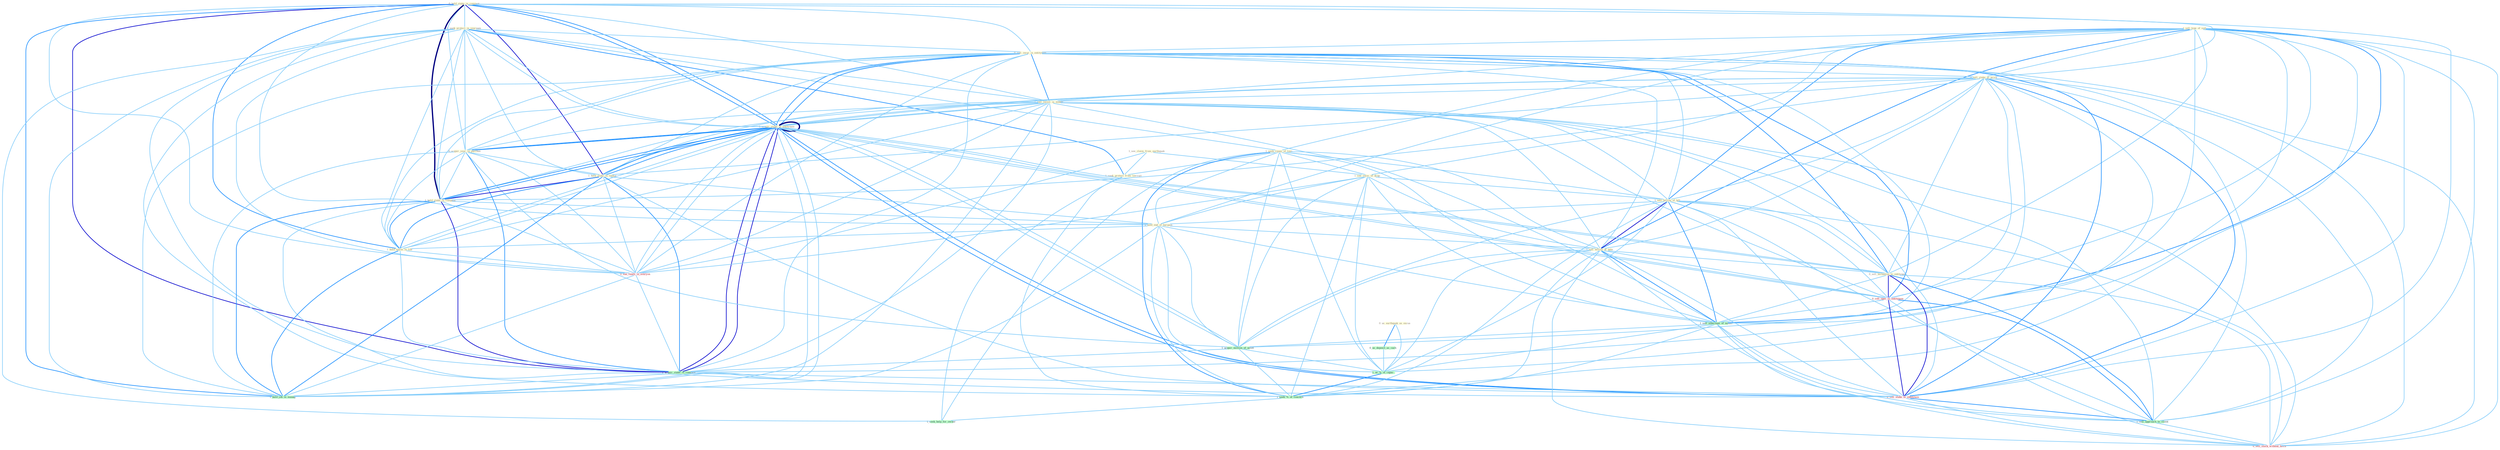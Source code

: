 Graph G{ 
    node
    [shape=polygon,style=filled,width=.5,height=.06,color="#BDFCC9",fixedsize=true,fontsize=4,
    fontcolor="#2f4f4f"];
    {node
    [color="#ffffe0", fontcolor="#8b7d6b"] "0_hold_stake_in_compani " "1_sell_type_of_suit " "0_seek_protect_in_yearnum " "1_see_claim_from_earthquak " "0_sell_insur_in_entitynam " "0_sell_stake_at_price " "1_sell_invest_in_maker " "1_acquir_stake_in_entitynam " "0_us_earthquak_as_excus " "0_acquir_year_in_purchas " "1_hold_stake_in_ventur " "1_seek_repay_of_loan " "1_see_veloc_of_drop " "1_seek_protect_from_lawsuit " "1_sell_billion_of_bill " "1_hold_stake_in_compani " "1_hold_end_of_bargain " "1_sell_billion_of_note " "1_hold_anyon_in_life " "0_sell_technolog_to_entitynam "}
{node [color="#fff0f5", fontcolor="#b22222"] "0_sell_oper_to_entitynam " "0_see_vaniti_in_everyon " "0_sell_stake_to_entitynam " "0_sell_stock_without_hitch "}
edge [color="#B0E2FF"];

	"0_hold_stake_in_compani " -- "0_seek_protect_in_yearnum " [w="1", color="#87cefa" ];
	"0_hold_stake_in_compani " -- "0_sell_insur_in_entitynam " [w="1", color="#87cefa" ];
	"0_hold_stake_in_compani " -- "0_sell_stake_at_price " [w="1", color="#87cefa" ];
	"0_hold_stake_in_compani " -- "1_sell_invest_in_maker " [w="1", color="#87cefa" ];
	"0_hold_stake_in_compani " -- "1_acquir_stake_in_entitynam " [w="2", color="#1e90ff" , len=0.8];
	"0_hold_stake_in_compani " -- "0_acquir_year_in_purchas " [w="1", color="#87cefa" ];
	"0_hold_stake_in_compani " -- "1_hold_stake_in_ventur " [w="3", color="#0000cd" , len=0.6];
	"0_hold_stake_in_compani " -- "1_hold_stake_in_compani " [w="4", style=bold, color="#000080", len=0.4];
	"0_hold_stake_in_compani " -- "1_hold_end_of_bargain " [w="1", color="#87cefa" ];
	"0_hold_stake_in_compani " -- "1_hold_anyon_in_life " [w="2", color="#1e90ff" , len=0.8];
	"0_hold_stake_in_compani " -- "0_see_vaniti_in_everyon " [w="1", color="#87cefa" ];
	"0_hold_stake_in_compani " -- "1_acquir_stake_in_entitynam " [w="2", color="#1e90ff" , len=0.8];
	"0_hold_stake_in_compani " -- "1_acquir_stake_in_compani " [w="3", color="#0000cd" , len=0.6];
	"0_hold_stake_in_compani " -- "0_sell_stake_to_entitynam " [w="1", color="#87cefa" ];
	"0_hold_stake_in_compani " -- "1_hold_job_in_manag " [w="2", color="#1e90ff" , len=0.8];
	"1_sell_type_of_suit " -- "0_sell_insur_in_entitynam " [w="1", color="#87cefa" ];
	"1_sell_type_of_suit " -- "0_sell_stake_at_price " [w="1", color="#87cefa" ];
	"1_sell_type_of_suit " -- "1_sell_invest_in_maker " [w="1", color="#87cefa" ];
	"1_sell_type_of_suit " -- "1_seek_repay_of_loan " [w="1", color="#87cefa" ];
	"1_sell_type_of_suit " -- "1_see_veloc_of_drop " [w="1", color="#87cefa" ];
	"1_sell_type_of_suit " -- "1_sell_billion_of_bill " [w="2", color="#1e90ff" , len=0.8];
	"1_sell_type_of_suit " -- "1_hold_end_of_bargain " [w="1", color="#87cefa" ];
	"1_sell_type_of_suit " -- "1_sell_billion_of_note " [w="2", color="#1e90ff" , len=0.8];
	"1_sell_type_of_suit " -- "0_sell_technolog_to_entitynam " [w="1", color="#87cefa" ];
	"1_sell_type_of_suit " -- "0_sell_oper_to_entitynam " [w="1", color="#87cefa" ];
	"1_sell_type_of_suit " -- "1_sell_othernum_of_model " [w="2", color="#1e90ff" , len=0.8];
	"1_sell_type_of_suit " -- "1_acquir_million_of_asset " [w="1", color="#87cefa" ];
	"1_sell_type_of_suit " -- "0_sell_stake_to_entitynam " [w="1", color="#87cefa" ];
	"1_sell_type_of_suit " -- "1_us_%_of_capac " [w="1", color="#87cefa" ];
	"1_sell_type_of_suit " -- "1_sell_approach_to_client " [w="1", color="#87cefa" ];
	"1_sell_type_of_suit " -- "0_sell_stock_without_hitch " [w="1", color="#87cefa" ];
	"1_sell_type_of_suit " -- "1_seek_%_of_concern " [w="1", color="#87cefa" ];
	"0_seek_protect_in_yearnum " -- "0_sell_insur_in_entitynam " [w="1", color="#87cefa" ];
	"0_seek_protect_in_yearnum " -- "1_sell_invest_in_maker " [w="1", color="#87cefa" ];
	"0_seek_protect_in_yearnum " -- "1_acquir_stake_in_entitynam " [w="1", color="#87cefa" ];
	"0_seek_protect_in_yearnum " -- "0_acquir_year_in_purchas " [w="1", color="#87cefa" ];
	"0_seek_protect_in_yearnum " -- "1_hold_stake_in_ventur " [w="1", color="#87cefa" ];
	"0_seek_protect_in_yearnum " -- "1_seek_repay_of_loan " [w="1", color="#87cefa" ];
	"0_seek_protect_in_yearnum " -- "1_seek_protect_from_lawsuit " [w="2", color="#1e90ff" , len=0.8];
	"0_seek_protect_in_yearnum " -- "1_hold_stake_in_compani " [w="1", color="#87cefa" ];
	"0_seek_protect_in_yearnum " -- "1_hold_anyon_in_life " [w="1", color="#87cefa" ];
	"0_seek_protect_in_yearnum " -- "0_see_vaniti_in_everyon " [w="1", color="#87cefa" ];
	"0_seek_protect_in_yearnum " -- "1_acquir_stake_in_entitynam " [w="1", color="#87cefa" ];
	"0_seek_protect_in_yearnum " -- "1_acquir_stake_in_compani " [w="1", color="#87cefa" ];
	"0_seek_protect_in_yearnum " -- "1_hold_job_in_manag " [w="1", color="#87cefa" ];
	"0_seek_protect_in_yearnum " -- "1_seek_%_of_concern " [w="1", color="#87cefa" ];
	"0_seek_protect_in_yearnum " -- "1_seek_help_for_owner " [w="1", color="#87cefa" ];
	"1_see_claim_from_earthquak " -- "1_see_veloc_of_drop " [w="1", color="#87cefa" ];
	"1_see_claim_from_earthquak " -- "1_seek_protect_from_lawsuit " [w="1", color="#87cefa" ];
	"1_see_claim_from_earthquak " -- "0_see_vaniti_in_everyon " [w="1", color="#87cefa" ];
	"0_sell_insur_in_entitynam " -- "0_sell_stake_at_price " [w="1", color="#87cefa" ];
	"0_sell_insur_in_entitynam " -- "1_sell_invest_in_maker " [w="2", color="#1e90ff" , len=0.8];
	"0_sell_insur_in_entitynam " -- "1_acquir_stake_in_entitynam " [w="2", color="#1e90ff" , len=0.8];
	"0_sell_insur_in_entitynam " -- "0_acquir_year_in_purchas " [w="1", color="#87cefa" ];
	"0_sell_insur_in_entitynam " -- "1_hold_stake_in_ventur " [w="1", color="#87cefa" ];
	"0_sell_insur_in_entitynam " -- "1_sell_billion_of_bill " [w="1", color="#87cefa" ];
	"0_sell_insur_in_entitynam " -- "1_hold_stake_in_compani " [w="1", color="#87cefa" ];
	"0_sell_insur_in_entitynam " -- "1_sell_billion_of_note " [w="1", color="#87cefa" ];
	"0_sell_insur_in_entitynam " -- "1_hold_anyon_in_life " [w="1", color="#87cefa" ];
	"0_sell_insur_in_entitynam " -- "0_sell_technolog_to_entitynam " [w="2", color="#1e90ff" , len=0.8];
	"0_sell_insur_in_entitynam " -- "0_sell_oper_to_entitynam " [w="2", color="#1e90ff" , len=0.8];
	"0_sell_insur_in_entitynam " -- "1_sell_othernum_of_model " [w="1", color="#87cefa" ];
	"0_sell_insur_in_entitynam " -- "0_see_vaniti_in_everyon " [w="1", color="#87cefa" ];
	"0_sell_insur_in_entitynam " -- "1_acquir_stake_in_entitynam " [w="2", color="#1e90ff" , len=0.8];
	"0_sell_insur_in_entitynam " -- "1_acquir_stake_in_compani " [w="1", color="#87cefa" ];
	"0_sell_insur_in_entitynam " -- "0_sell_stake_to_entitynam " [w="2", color="#1e90ff" , len=0.8];
	"0_sell_insur_in_entitynam " -- "1_sell_approach_to_client " [w="1", color="#87cefa" ];
	"0_sell_insur_in_entitynam " -- "1_hold_job_in_manag " [w="1", color="#87cefa" ];
	"0_sell_insur_in_entitynam " -- "0_sell_stock_without_hitch " [w="1", color="#87cefa" ];
	"0_sell_stake_at_price " -- "1_sell_invest_in_maker " [w="1", color="#87cefa" ];
	"0_sell_stake_at_price " -- "1_acquir_stake_in_entitynam " [w="1", color="#87cefa" ];
	"0_sell_stake_at_price " -- "1_hold_stake_in_ventur " [w="1", color="#87cefa" ];
	"0_sell_stake_at_price " -- "1_sell_billion_of_bill " [w="1", color="#87cefa" ];
	"0_sell_stake_at_price " -- "1_hold_stake_in_compani " [w="1", color="#87cefa" ];
	"0_sell_stake_at_price " -- "1_sell_billion_of_note " [w="1", color="#87cefa" ];
	"0_sell_stake_at_price " -- "0_sell_technolog_to_entitynam " [w="1", color="#87cefa" ];
	"0_sell_stake_at_price " -- "0_sell_oper_to_entitynam " [w="1", color="#87cefa" ];
	"0_sell_stake_at_price " -- "1_sell_othernum_of_model " [w="1", color="#87cefa" ];
	"0_sell_stake_at_price " -- "1_acquir_stake_in_entitynam " [w="1", color="#87cefa" ];
	"0_sell_stake_at_price " -- "1_acquir_stake_in_compani " [w="1", color="#87cefa" ];
	"0_sell_stake_at_price " -- "0_sell_stake_to_entitynam " [w="2", color="#1e90ff" , len=0.8];
	"0_sell_stake_at_price " -- "1_sell_approach_to_client " [w="1", color="#87cefa" ];
	"0_sell_stake_at_price " -- "0_sell_stock_without_hitch " [w="1", color="#87cefa" ];
	"1_sell_invest_in_maker " -- "1_acquir_stake_in_entitynam " [w="1", color="#87cefa" ];
	"1_sell_invest_in_maker " -- "0_acquir_year_in_purchas " [w="1", color="#87cefa" ];
	"1_sell_invest_in_maker " -- "1_hold_stake_in_ventur " [w="1", color="#87cefa" ];
	"1_sell_invest_in_maker " -- "1_sell_billion_of_bill " [w="1", color="#87cefa" ];
	"1_sell_invest_in_maker " -- "1_hold_stake_in_compani " [w="1", color="#87cefa" ];
	"1_sell_invest_in_maker " -- "1_sell_billion_of_note " [w="1", color="#87cefa" ];
	"1_sell_invest_in_maker " -- "1_hold_anyon_in_life " [w="1", color="#87cefa" ];
	"1_sell_invest_in_maker " -- "0_sell_technolog_to_entitynam " [w="1", color="#87cefa" ];
	"1_sell_invest_in_maker " -- "0_sell_oper_to_entitynam " [w="1", color="#87cefa" ];
	"1_sell_invest_in_maker " -- "1_sell_othernum_of_model " [w="1", color="#87cefa" ];
	"1_sell_invest_in_maker " -- "0_see_vaniti_in_everyon " [w="1", color="#87cefa" ];
	"1_sell_invest_in_maker " -- "1_acquir_stake_in_entitynam " [w="1", color="#87cefa" ];
	"1_sell_invest_in_maker " -- "1_acquir_stake_in_compani " [w="1", color="#87cefa" ];
	"1_sell_invest_in_maker " -- "0_sell_stake_to_entitynam " [w="1", color="#87cefa" ];
	"1_sell_invest_in_maker " -- "1_sell_approach_to_client " [w="1", color="#87cefa" ];
	"1_sell_invest_in_maker " -- "1_hold_job_in_manag " [w="1", color="#87cefa" ];
	"1_sell_invest_in_maker " -- "0_sell_stock_without_hitch " [w="1", color="#87cefa" ];
	"1_acquir_stake_in_entitynam " -- "0_acquir_year_in_purchas " [w="2", color="#1e90ff" , len=0.8];
	"1_acquir_stake_in_entitynam " -- "1_hold_stake_in_ventur " [w="2", color="#1e90ff" , len=0.8];
	"1_acquir_stake_in_entitynam " -- "1_hold_stake_in_compani " [w="2", color="#1e90ff" , len=0.8];
	"1_acquir_stake_in_entitynam " -- "1_hold_anyon_in_life " [w="1", color="#87cefa" ];
	"1_acquir_stake_in_entitynam " -- "0_sell_technolog_to_entitynam " [w="1", color="#87cefa" ];
	"1_acquir_stake_in_entitynam " -- "0_sell_oper_to_entitynam " [w="1", color="#87cefa" ];
	"1_acquir_stake_in_entitynam " -- "0_see_vaniti_in_everyon " [w="1", color="#87cefa" ];
	"1_acquir_stake_in_entitynam " -- "1_acquir_million_of_asset " [w="1", color="#87cefa" ];
	"1_acquir_stake_in_entitynam " -- "1_acquir_stake_in_entitynam " [w="4", style=bold, color="#000080", len=0.4];
	"1_acquir_stake_in_entitynam " -- "1_acquir_stake_in_compani " [w="3", color="#0000cd" , len=0.6];
	"1_acquir_stake_in_entitynam " -- "0_sell_stake_to_entitynam " [w="2", color="#1e90ff" , len=0.8];
	"1_acquir_stake_in_entitynam " -- "1_hold_job_in_manag " [w="1", color="#87cefa" ];
	"0_us_earthquak_as_excus " -- "0_us_deposit_as_cach " [w="2", color="#1e90ff" , len=0.8];
	"0_us_earthquak_as_excus " -- "1_us_%_of_capac " [w="1", color="#87cefa" ];
	"0_acquir_year_in_purchas " -- "1_hold_stake_in_ventur " [w="1", color="#87cefa" ];
	"0_acquir_year_in_purchas " -- "1_hold_stake_in_compani " [w="1", color="#87cefa" ];
	"0_acquir_year_in_purchas " -- "1_hold_anyon_in_life " [w="1", color="#87cefa" ];
	"0_acquir_year_in_purchas " -- "0_see_vaniti_in_everyon " [w="1", color="#87cefa" ];
	"0_acquir_year_in_purchas " -- "1_acquir_million_of_asset " [w="1", color="#87cefa" ];
	"0_acquir_year_in_purchas " -- "1_acquir_stake_in_entitynam " [w="2", color="#1e90ff" , len=0.8];
	"0_acquir_year_in_purchas " -- "1_acquir_stake_in_compani " [w="2", color="#1e90ff" , len=0.8];
	"0_acquir_year_in_purchas " -- "1_hold_job_in_manag " [w="1", color="#87cefa" ];
	"1_hold_stake_in_ventur " -- "1_hold_stake_in_compani " [w="3", color="#0000cd" , len=0.6];
	"1_hold_stake_in_ventur " -- "1_hold_end_of_bargain " [w="1", color="#87cefa" ];
	"1_hold_stake_in_ventur " -- "1_hold_anyon_in_life " [w="2", color="#1e90ff" , len=0.8];
	"1_hold_stake_in_ventur " -- "0_see_vaniti_in_everyon " [w="1", color="#87cefa" ];
	"1_hold_stake_in_ventur " -- "1_acquir_stake_in_entitynam " [w="2", color="#1e90ff" , len=0.8];
	"1_hold_stake_in_ventur " -- "1_acquir_stake_in_compani " [w="2", color="#1e90ff" , len=0.8];
	"1_hold_stake_in_ventur " -- "0_sell_stake_to_entitynam " [w="1", color="#87cefa" ];
	"1_hold_stake_in_ventur " -- "1_hold_job_in_manag " [w="2", color="#1e90ff" , len=0.8];
	"1_seek_repay_of_loan " -- "1_see_veloc_of_drop " [w="1", color="#87cefa" ];
	"1_seek_repay_of_loan " -- "1_seek_protect_from_lawsuit " [w="1", color="#87cefa" ];
	"1_seek_repay_of_loan " -- "1_sell_billion_of_bill " [w="1", color="#87cefa" ];
	"1_seek_repay_of_loan " -- "1_hold_end_of_bargain " [w="1", color="#87cefa" ];
	"1_seek_repay_of_loan " -- "1_sell_billion_of_note " [w="1", color="#87cefa" ];
	"1_seek_repay_of_loan " -- "1_sell_othernum_of_model " [w="1", color="#87cefa" ];
	"1_seek_repay_of_loan " -- "1_acquir_million_of_asset " [w="1", color="#87cefa" ];
	"1_seek_repay_of_loan " -- "1_us_%_of_capac " [w="1", color="#87cefa" ];
	"1_seek_repay_of_loan " -- "1_seek_%_of_concern " [w="2", color="#1e90ff" , len=0.8];
	"1_seek_repay_of_loan " -- "1_seek_help_for_owner " [w="1", color="#87cefa" ];
	"1_see_veloc_of_drop " -- "1_sell_billion_of_bill " [w="1", color="#87cefa" ];
	"1_see_veloc_of_drop " -- "1_hold_end_of_bargain " [w="1", color="#87cefa" ];
	"1_see_veloc_of_drop " -- "1_sell_billion_of_note " [w="1", color="#87cefa" ];
	"1_see_veloc_of_drop " -- "1_sell_othernum_of_model " [w="1", color="#87cefa" ];
	"1_see_veloc_of_drop " -- "0_see_vaniti_in_everyon " [w="1", color="#87cefa" ];
	"1_see_veloc_of_drop " -- "1_acquir_million_of_asset " [w="1", color="#87cefa" ];
	"1_see_veloc_of_drop " -- "1_us_%_of_capac " [w="1", color="#87cefa" ];
	"1_see_veloc_of_drop " -- "1_seek_%_of_concern " [w="1", color="#87cefa" ];
	"1_seek_protect_from_lawsuit " -- "1_seek_%_of_concern " [w="1", color="#87cefa" ];
	"1_seek_protect_from_lawsuit " -- "1_seek_help_for_owner " [w="1", color="#87cefa" ];
	"1_sell_billion_of_bill " -- "1_hold_end_of_bargain " [w="1", color="#87cefa" ];
	"1_sell_billion_of_bill " -- "1_sell_billion_of_note " [w="3", color="#0000cd" , len=0.6];
	"1_sell_billion_of_bill " -- "0_sell_technolog_to_entitynam " [w="1", color="#87cefa" ];
	"1_sell_billion_of_bill " -- "0_sell_oper_to_entitynam " [w="1", color="#87cefa" ];
	"1_sell_billion_of_bill " -- "1_sell_othernum_of_model " [w="2", color="#1e90ff" , len=0.8];
	"1_sell_billion_of_bill " -- "1_acquir_million_of_asset " [w="1", color="#87cefa" ];
	"1_sell_billion_of_bill " -- "0_sell_stake_to_entitynam " [w="1", color="#87cefa" ];
	"1_sell_billion_of_bill " -- "1_us_%_of_capac " [w="1", color="#87cefa" ];
	"1_sell_billion_of_bill " -- "1_sell_approach_to_client " [w="1", color="#87cefa" ];
	"1_sell_billion_of_bill " -- "0_sell_stock_without_hitch " [w="1", color="#87cefa" ];
	"1_sell_billion_of_bill " -- "1_seek_%_of_concern " [w="1", color="#87cefa" ];
	"1_hold_stake_in_compani " -- "1_hold_end_of_bargain " [w="1", color="#87cefa" ];
	"1_hold_stake_in_compani " -- "1_hold_anyon_in_life " [w="2", color="#1e90ff" , len=0.8];
	"1_hold_stake_in_compani " -- "0_see_vaniti_in_everyon " [w="1", color="#87cefa" ];
	"1_hold_stake_in_compani " -- "1_acquir_stake_in_entitynam " [w="2", color="#1e90ff" , len=0.8];
	"1_hold_stake_in_compani " -- "1_acquir_stake_in_compani " [w="3", color="#0000cd" , len=0.6];
	"1_hold_stake_in_compani " -- "0_sell_stake_to_entitynam " [w="1", color="#87cefa" ];
	"1_hold_stake_in_compani " -- "1_hold_job_in_manag " [w="2", color="#1e90ff" , len=0.8];
	"1_hold_end_of_bargain " -- "1_sell_billion_of_note " [w="1", color="#87cefa" ];
	"1_hold_end_of_bargain " -- "1_hold_anyon_in_life " [w="1", color="#87cefa" ];
	"1_hold_end_of_bargain " -- "1_sell_othernum_of_model " [w="1", color="#87cefa" ];
	"1_hold_end_of_bargain " -- "1_acquir_million_of_asset " [w="1", color="#87cefa" ];
	"1_hold_end_of_bargain " -- "1_us_%_of_capac " [w="1", color="#87cefa" ];
	"1_hold_end_of_bargain " -- "1_hold_job_in_manag " [w="1", color="#87cefa" ];
	"1_hold_end_of_bargain " -- "1_seek_%_of_concern " [w="1", color="#87cefa" ];
	"1_sell_billion_of_note " -- "0_sell_technolog_to_entitynam " [w="1", color="#87cefa" ];
	"1_sell_billion_of_note " -- "0_sell_oper_to_entitynam " [w="1", color="#87cefa" ];
	"1_sell_billion_of_note " -- "1_sell_othernum_of_model " [w="2", color="#1e90ff" , len=0.8];
	"1_sell_billion_of_note " -- "1_acquir_million_of_asset " [w="1", color="#87cefa" ];
	"1_sell_billion_of_note " -- "0_sell_stake_to_entitynam " [w="1", color="#87cefa" ];
	"1_sell_billion_of_note " -- "1_us_%_of_capac " [w="1", color="#87cefa" ];
	"1_sell_billion_of_note " -- "1_sell_approach_to_client " [w="1", color="#87cefa" ];
	"1_sell_billion_of_note " -- "0_sell_stock_without_hitch " [w="1", color="#87cefa" ];
	"1_sell_billion_of_note " -- "1_seek_%_of_concern " [w="1", color="#87cefa" ];
	"1_hold_anyon_in_life " -- "0_see_vaniti_in_everyon " [w="1", color="#87cefa" ];
	"1_hold_anyon_in_life " -- "1_acquir_stake_in_entitynam " [w="1", color="#87cefa" ];
	"1_hold_anyon_in_life " -- "1_acquir_stake_in_compani " [w="1", color="#87cefa" ];
	"1_hold_anyon_in_life " -- "1_hold_job_in_manag " [w="2", color="#1e90ff" , len=0.8];
	"0_sell_technolog_to_entitynam " -- "0_sell_oper_to_entitynam " [w="3", color="#0000cd" , len=0.6];
	"0_sell_technolog_to_entitynam " -- "1_sell_othernum_of_model " [w="1", color="#87cefa" ];
	"0_sell_technolog_to_entitynam " -- "1_acquir_stake_in_entitynam " [w="1", color="#87cefa" ];
	"0_sell_technolog_to_entitynam " -- "0_sell_stake_to_entitynam " [w="3", color="#0000cd" , len=0.6];
	"0_sell_technolog_to_entitynam " -- "1_sell_approach_to_client " [w="2", color="#1e90ff" , len=0.8];
	"0_sell_technolog_to_entitynam " -- "0_sell_stock_without_hitch " [w="1", color="#87cefa" ];
	"0_sell_oper_to_entitynam " -- "1_sell_othernum_of_model " [w="1", color="#87cefa" ];
	"0_sell_oper_to_entitynam " -- "1_acquir_stake_in_entitynam " [w="1", color="#87cefa" ];
	"0_sell_oper_to_entitynam " -- "0_sell_stake_to_entitynam " [w="3", color="#0000cd" , len=0.6];
	"0_sell_oper_to_entitynam " -- "1_sell_approach_to_client " [w="2", color="#1e90ff" , len=0.8];
	"0_sell_oper_to_entitynam " -- "0_sell_stock_without_hitch " [w="1", color="#87cefa" ];
	"1_sell_othernum_of_model " -- "1_acquir_million_of_asset " [w="1", color="#87cefa" ];
	"1_sell_othernum_of_model " -- "0_sell_stake_to_entitynam " [w="1", color="#87cefa" ];
	"1_sell_othernum_of_model " -- "1_us_%_of_capac " [w="1", color="#87cefa" ];
	"1_sell_othernum_of_model " -- "1_sell_approach_to_client " [w="1", color="#87cefa" ];
	"1_sell_othernum_of_model " -- "0_sell_stock_without_hitch " [w="1", color="#87cefa" ];
	"1_sell_othernum_of_model " -- "1_seek_%_of_concern " [w="1", color="#87cefa" ];
	"0_see_vaniti_in_everyon " -- "1_acquir_stake_in_entitynam " [w="1", color="#87cefa" ];
	"0_see_vaniti_in_everyon " -- "1_acquir_stake_in_compani " [w="1", color="#87cefa" ];
	"0_see_vaniti_in_everyon " -- "1_hold_job_in_manag " [w="1", color="#87cefa" ];
	"1_acquir_million_of_asset " -- "1_acquir_stake_in_entitynam " [w="1", color="#87cefa" ];
	"1_acquir_million_of_asset " -- "1_acquir_stake_in_compani " [w="1", color="#87cefa" ];
	"1_acquir_million_of_asset " -- "1_us_%_of_capac " [w="1", color="#87cefa" ];
	"1_acquir_million_of_asset " -- "1_seek_%_of_concern " [w="1", color="#87cefa" ];
	"0_us_deposit_as_cach " -- "1_us_%_of_capac " [w="1", color="#87cefa" ];
	"1_acquir_stake_in_entitynam " -- "1_acquir_stake_in_compani " [w="3", color="#0000cd" , len=0.6];
	"1_acquir_stake_in_entitynam " -- "0_sell_stake_to_entitynam " [w="2", color="#1e90ff" , len=0.8];
	"1_acquir_stake_in_entitynam " -- "1_hold_job_in_manag " [w="1", color="#87cefa" ];
	"1_acquir_stake_in_compani " -- "0_sell_stake_to_entitynam " [w="1", color="#87cefa" ];
	"1_acquir_stake_in_compani " -- "1_hold_job_in_manag " [w="1", color="#87cefa" ];
	"0_sell_stake_to_entitynam " -- "1_sell_approach_to_client " [w="2", color="#1e90ff" , len=0.8];
	"0_sell_stake_to_entitynam " -- "0_sell_stock_without_hitch " [w="1", color="#87cefa" ];
	"1_us_%_of_capac " -- "1_seek_%_of_concern " [w="2", color="#1e90ff" , len=0.8];
	"1_sell_approach_to_client " -- "0_sell_stock_without_hitch " [w="1", color="#87cefa" ];
	"1_seek_%_of_concern " -- "1_seek_help_for_owner " [w="1", color="#87cefa" ];
}